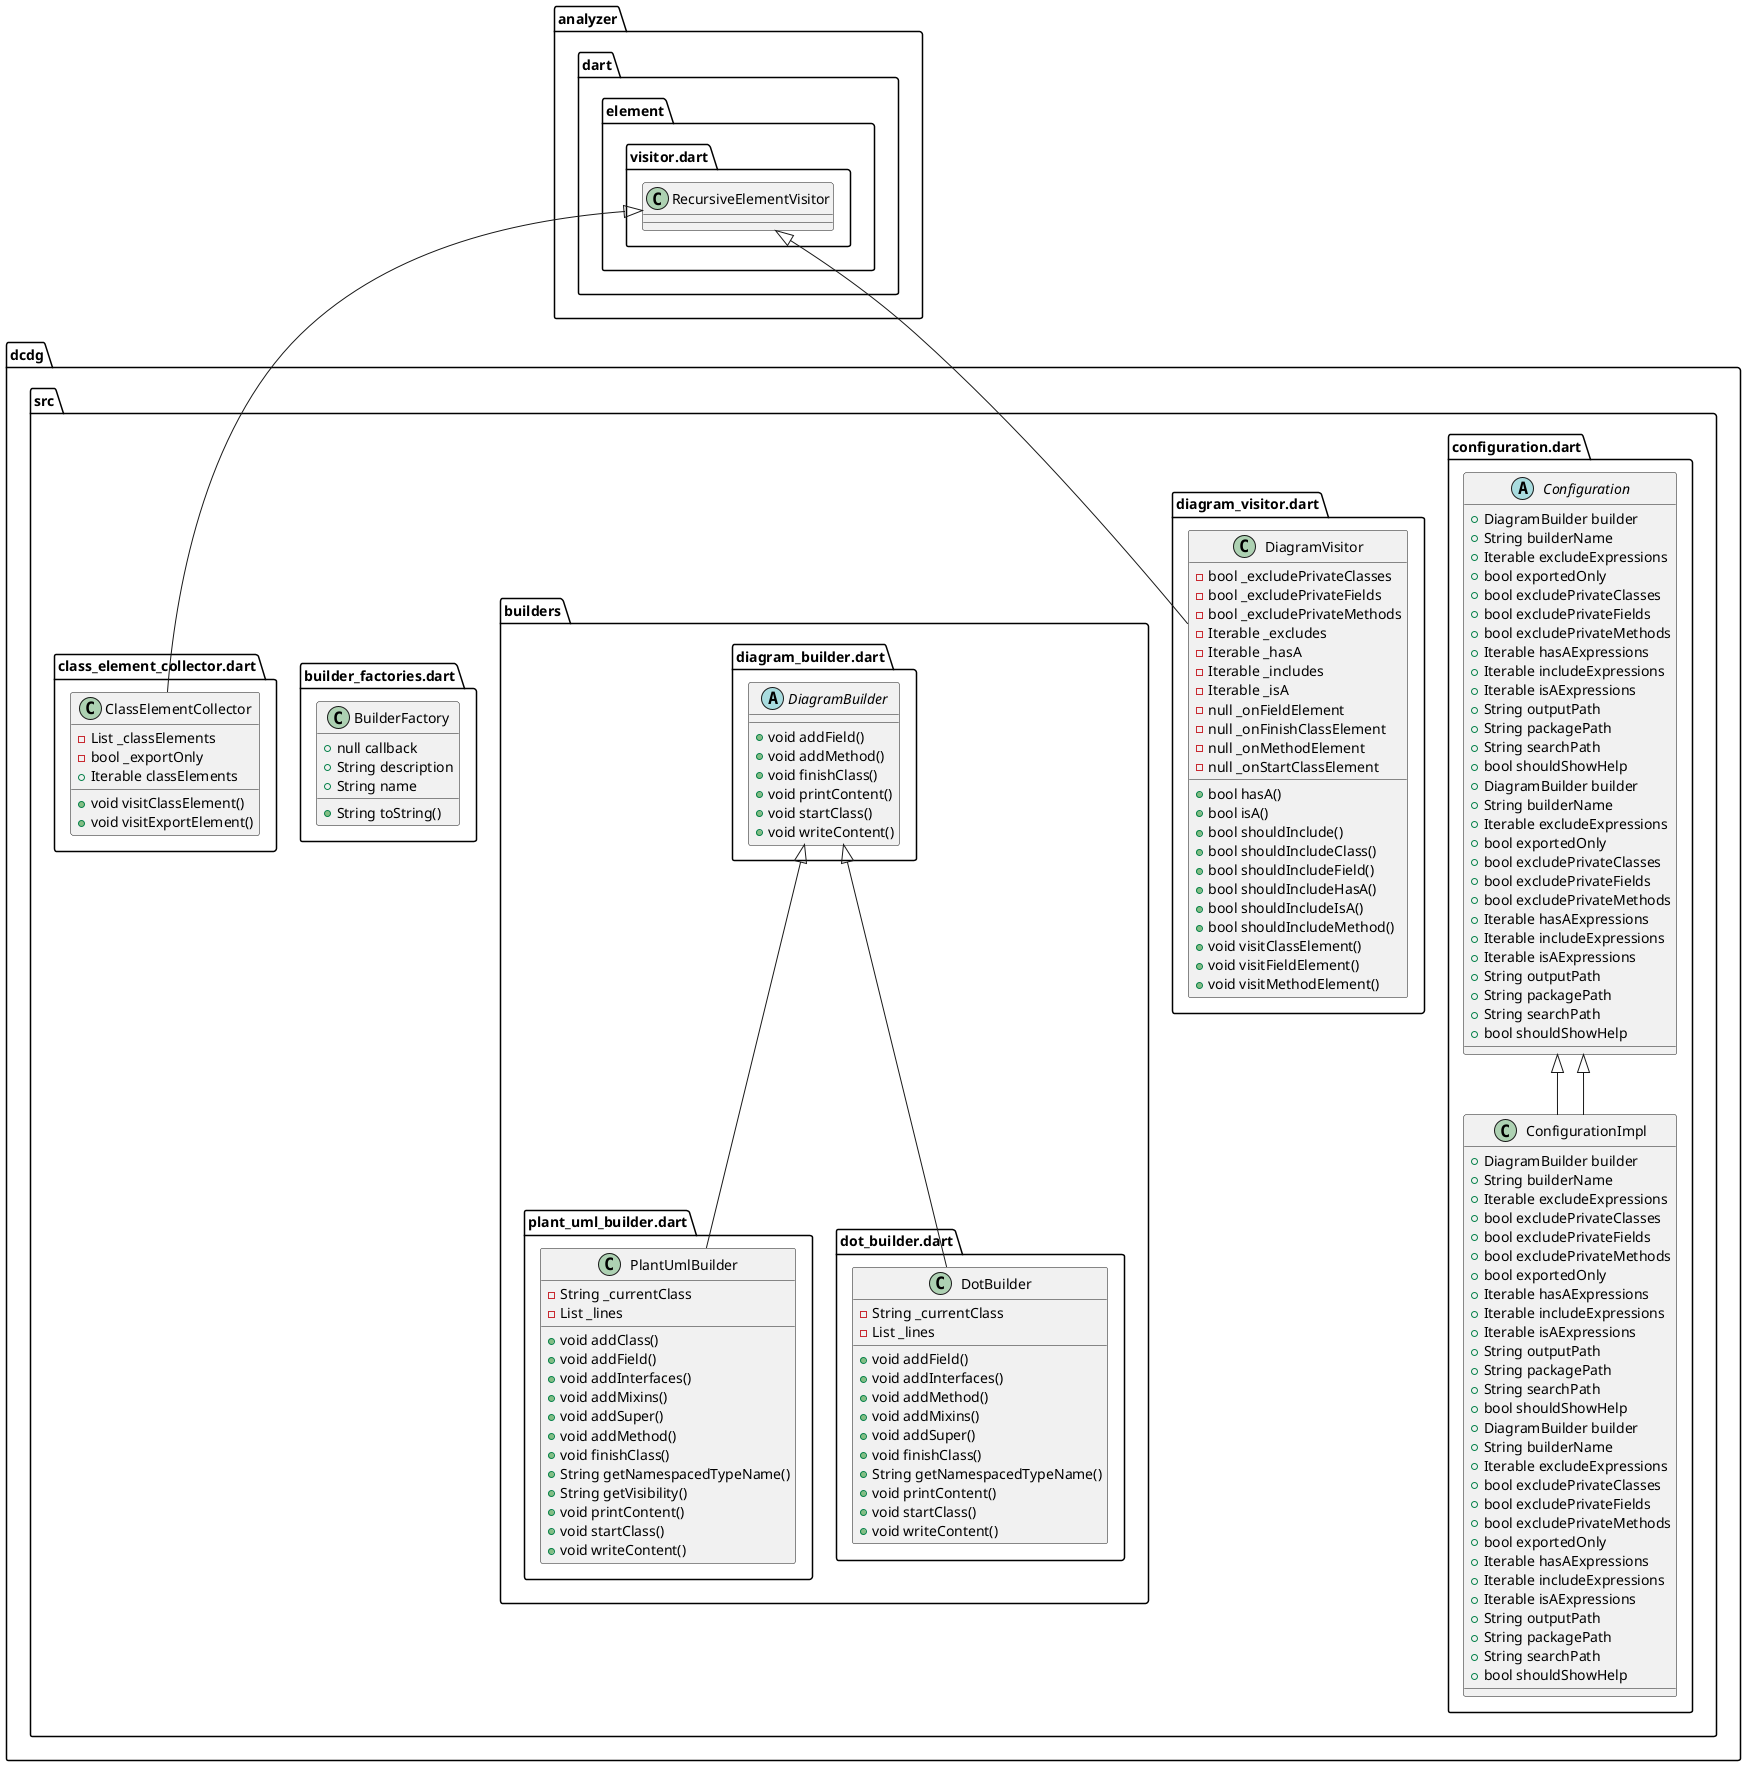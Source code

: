 @startuml
set namespaceSeparator ::

abstract class dcdg::src::configuration.dart::Configuration {
  +DiagramBuilder builder
  +String builderName
  +Iterable excludeExpressions
  +bool exportedOnly
  +bool excludePrivateClasses
  +bool excludePrivateFields
  +bool excludePrivateMethods
  +Iterable hasAExpressions
  +Iterable includeExpressions
  +Iterable isAExpressions
  +String outputPath
  +String packagePath
  +String searchPath
  +bool shouldShowHelp
}



class dcdg::src::configuration.dart::ConfigurationImpl {
  +DiagramBuilder builder
  +String builderName
  +Iterable excludeExpressions
  +bool excludePrivateClasses
  +bool excludePrivateFields
  +bool excludePrivateMethods
  +bool exportedOnly
  +Iterable hasAExpressions
  +Iterable includeExpressions
  +Iterable isAExpressions
  +String outputPath
  +String packagePath
  +String searchPath
  +bool shouldShowHelp
}

dcdg::src::configuration.dart::Configuration <|-- dcdg::src::configuration.dart::ConfigurationImpl


abstract class dcdg::src::configuration.dart::Configuration {
  +DiagramBuilder builder
  +String builderName
  +Iterable excludeExpressions
  +bool exportedOnly
  +bool excludePrivateClasses
  +bool excludePrivateFields
  +bool excludePrivateMethods
  +Iterable hasAExpressions
  +Iterable includeExpressions
  +Iterable isAExpressions
  +String outputPath
  +String packagePath
  +String searchPath
  +bool shouldShowHelp
}



class dcdg::src::configuration.dart::ConfigurationImpl {
  +DiagramBuilder builder
  +String builderName
  +Iterable excludeExpressions
  +bool excludePrivateClasses
  +bool excludePrivateFields
  +bool excludePrivateMethods
  +bool exportedOnly
  +Iterable hasAExpressions
  +Iterable includeExpressions
  +Iterable isAExpressions
  +String outputPath
  +String packagePath
  +String searchPath
  +bool shouldShowHelp
}

dcdg::src::configuration.dart::Configuration <|-- dcdg::src::configuration.dart::ConfigurationImpl


class dcdg::src::diagram_visitor.dart::DiagramVisitor {
  -bool _excludePrivateClasses
  -bool _excludePrivateFields
  -bool _excludePrivateMethods
  -Iterable _excludes
  -Iterable _hasA
  -Iterable _includes
  -Iterable _isA
  -null _onFieldElement
  -null _onFinishClassElement
  -null _onMethodElement
  -null _onStartClassElement
  +bool hasA()
  +bool isA()
  +bool shouldInclude()
  +bool shouldIncludeClass()
  +bool shouldIncludeField()
  +bool shouldIncludeHasA()
  +bool shouldIncludeIsA()
  +bool shouldIncludeMethod()
  +void visitClassElement()
  +void visitFieldElement()
  +void visitMethodElement()
}

analyzer::dart::element::visitor.dart::RecursiveElementVisitor <|-- dcdg::src::diagram_visitor.dart::DiagramVisitor


class dcdg::src::builders::plant_uml_builder.dart::PlantUmlBuilder {
  -String _currentClass
  -List _lines
  +void addClass()
  +void addField()
  +void addInterfaces()
  +void addMixins()
  +void addSuper()
  +void addMethod()
  +void finishClass()
  +String getNamespacedTypeName()
  +String getVisibility()
  +void printContent()
  +void startClass()
  +void writeContent()
}

dcdg::src::builders::diagram_builder.dart::DiagramBuilder <|-- dcdg::src::builders::plant_uml_builder.dart::PlantUmlBuilder


class dcdg::src::builders::dot_builder.dart::DotBuilder {
  -String _currentClass
  -List _lines
  +void addField()
  +void addInterfaces()
  +void addMethod()
  +void addMixins()
  +void addSuper()
  +void finishClass()
  +String getNamespacedTypeName()
  +void printContent()
  +void startClass()
  +void writeContent()
}

dcdg::src::builders::diagram_builder.dart::DiagramBuilder <|-- dcdg::src::builders::dot_builder.dart::DotBuilder


abstract class dcdg::src::builders::diagram_builder.dart::DiagramBuilder {
  +void addField()
  +void addMethod()
  +void finishClass()
  +void printContent()
  +void startClass()
  +void writeContent()
}



class dcdg::src::builder_factories.dart::BuilderFactory {
  +null callback
  +String description
  +String name
  +String toString()
}



class dcdg::src::class_element_collector.dart::ClassElementCollector {
  -List _classElements
  -bool _exportOnly
  +Iterable classElements
  +void visitClassElement()
  +void visitExportElement()
}

analyzer::dart::element::visitor.dart::RecursiveElementVisitor <|-- dcdg::src::class_element_collector.dart::ClassElementCollector


@enduml